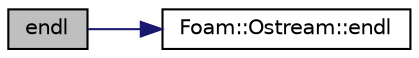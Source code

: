 digraph "endl"
{
  bgcolor="transparent";
  edge [fontname="Helvetica",fontsize="10",labelfontname="Helvetica",labelfontsize="10"];
  node [fontname="Helvetica",fontsize="10",shape=record];
  rankdir="LR";
  Node1 [label="endl",height=0.2,width=0.4,color="black", fillcolor="grey75", style="filled", fontcolor="black"];
  Node1 -> Node2 [color="midnightblue",fontsize="10",style="solid",fontname="Helvetica"];
  Node2 [label="Foam::Ostream::endl",height=0.2,width=0.4,color="black",URL="$a01774.html#a83faa3c12024b2e49e8c7c712d7c96f7",tooltip="Add newline and flush stream. "];
}
